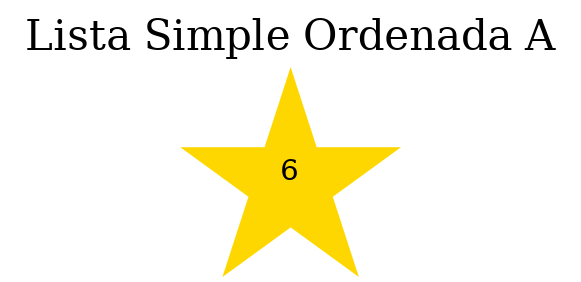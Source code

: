 digraph TableroPuntuacion {
 rankdir = LR; node[shape = star, fontcolor = black, style = filled, color = gold];graph[label = "Lista Simple Ordenada A", labelloc = t, fontsize = 20];Object0 [label = "6"];
}